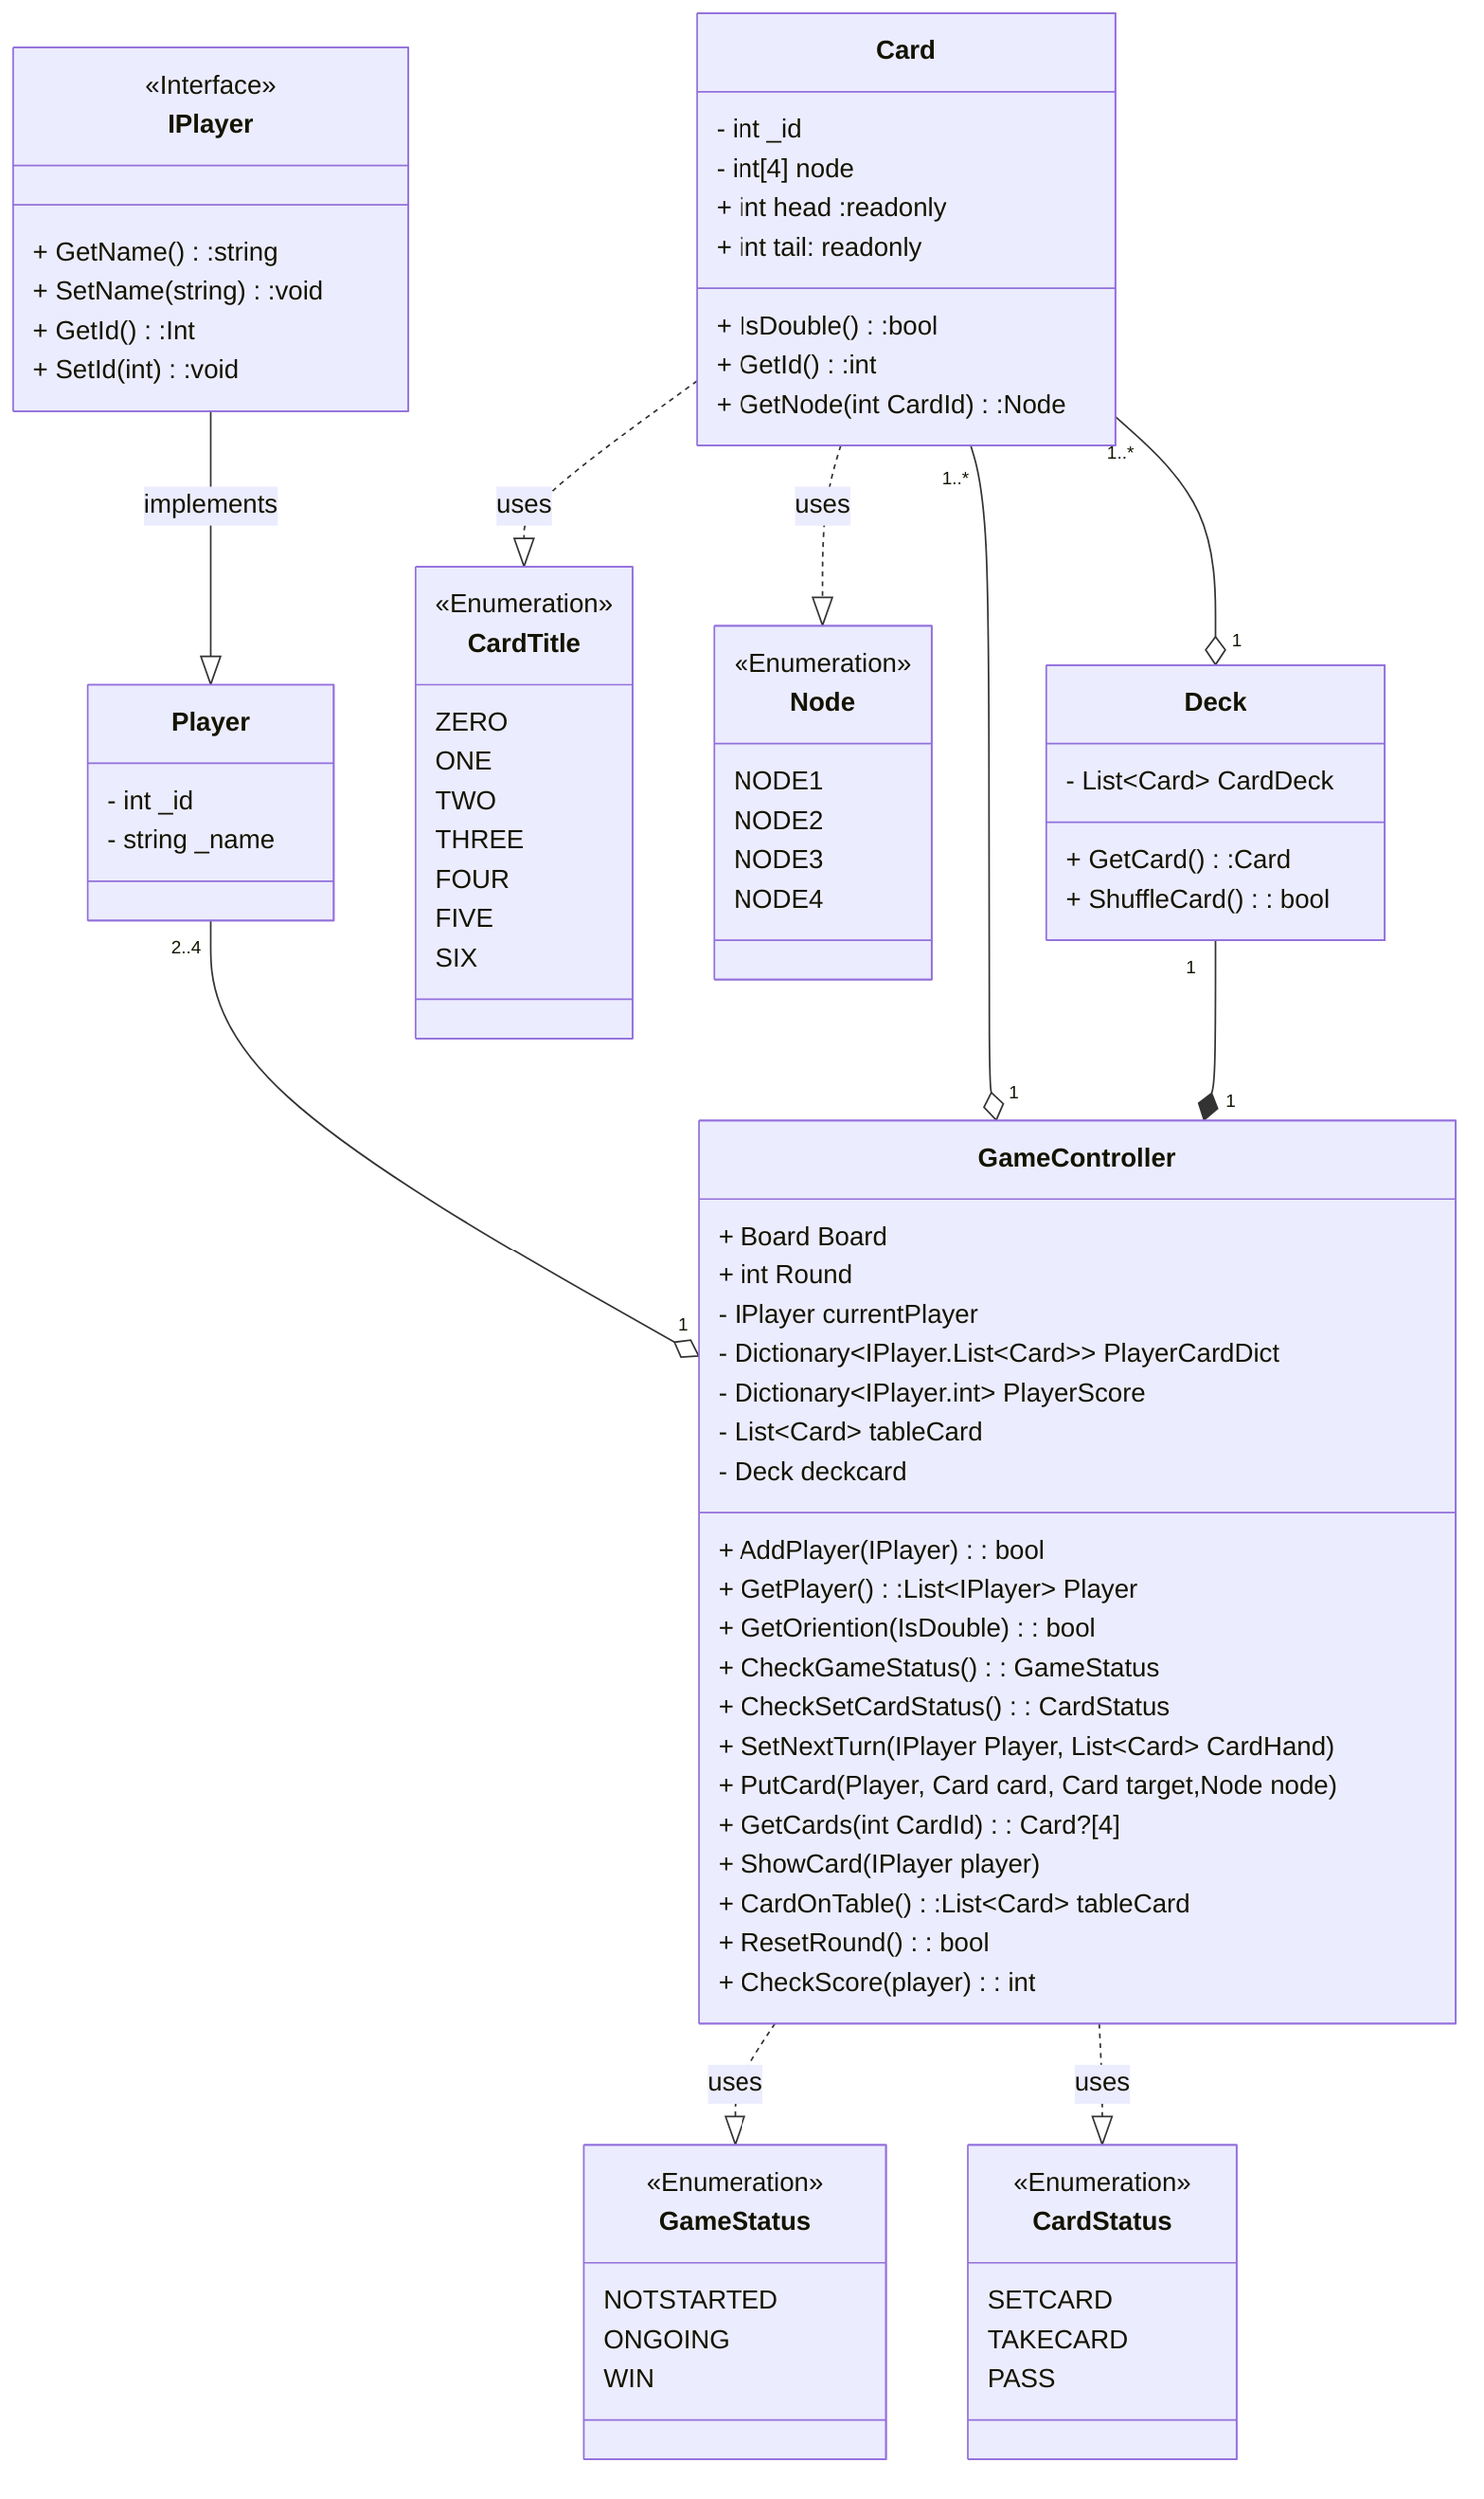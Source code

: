 classDiagram

Player"2..4" --o "1"GameController
Card "1..*" --o "1"GameController
IPlayer --|> Player:implements
Card ..|> CardTitle : uses
Card ..|> Node : uses
Card "1..*" --o "1" Deck
Deck "1" --* "1" GameController
GameController ..|> GameStatus : uses
GameController..|>CardStatus :uses

class Player{
    - int _id
    - string _name
}

class IPlayer{
    <<Interface>>
    + GetName():string
    + SetName(string):void
    + GetId():Int
    + SetId(int):void
}

class Card{
    - int _id
    - int[4] node
    + int head :readonly
    + int tail: readonly
    + IsDouble():bool
    + GetId():int
    + GetNode(int CardId):Node
   
}
class Deck{
    - List~Card~ CardDeck
    + GetCard():Card
    + ShuffleCard() : bool
}



class GameController{
    + Board Board
    + int Round
    - IPlayer currentPlayer
    - Dictionary~IPlayer.List~Card~~ PlayerCardDict
    - Dictionary~IPlayer.int~ PlayerScore
    - List~Card~ tableCard
    - Deck deckcard
    + AddPlayer(IPlayer): bool
    + GetPlayer() :List~IPlayer~ Player
    + GetOriention(IsDouble): bool
    + CheckGameStatus(): GameStatus
    + CheckSetCardStatus(): CardStatus
    + SetNextTurn(IPlayer Player, List~Card~ CardHand)
    + PutCard(Player, Card card, Card target,Node node)
    + GetCards(int CardId): Card?[4]
    + ShowCard(IPlayer player)
    + CardOnTable():List~Card~ tableCard
    + ResetRound() : bool
    + CheckScore(player) : int 
}

class GameStatus{
    <<Enumeration>>
    NOTSTARTED
    ONGOING
    WIN
}
class CardTitle{
    <<Enumeration>>
    ZERO
    ONE
    TWO
    THREE
    FOUR
    FIVE
    SIX
}

class CardStatus{
    <<Enumeration>>
    SETCARD
    TAKECARD
    PASS
}

class Node{
    <<Enumeration>>
    NODE1
    NODE2
    NODE3
    NODE4
}